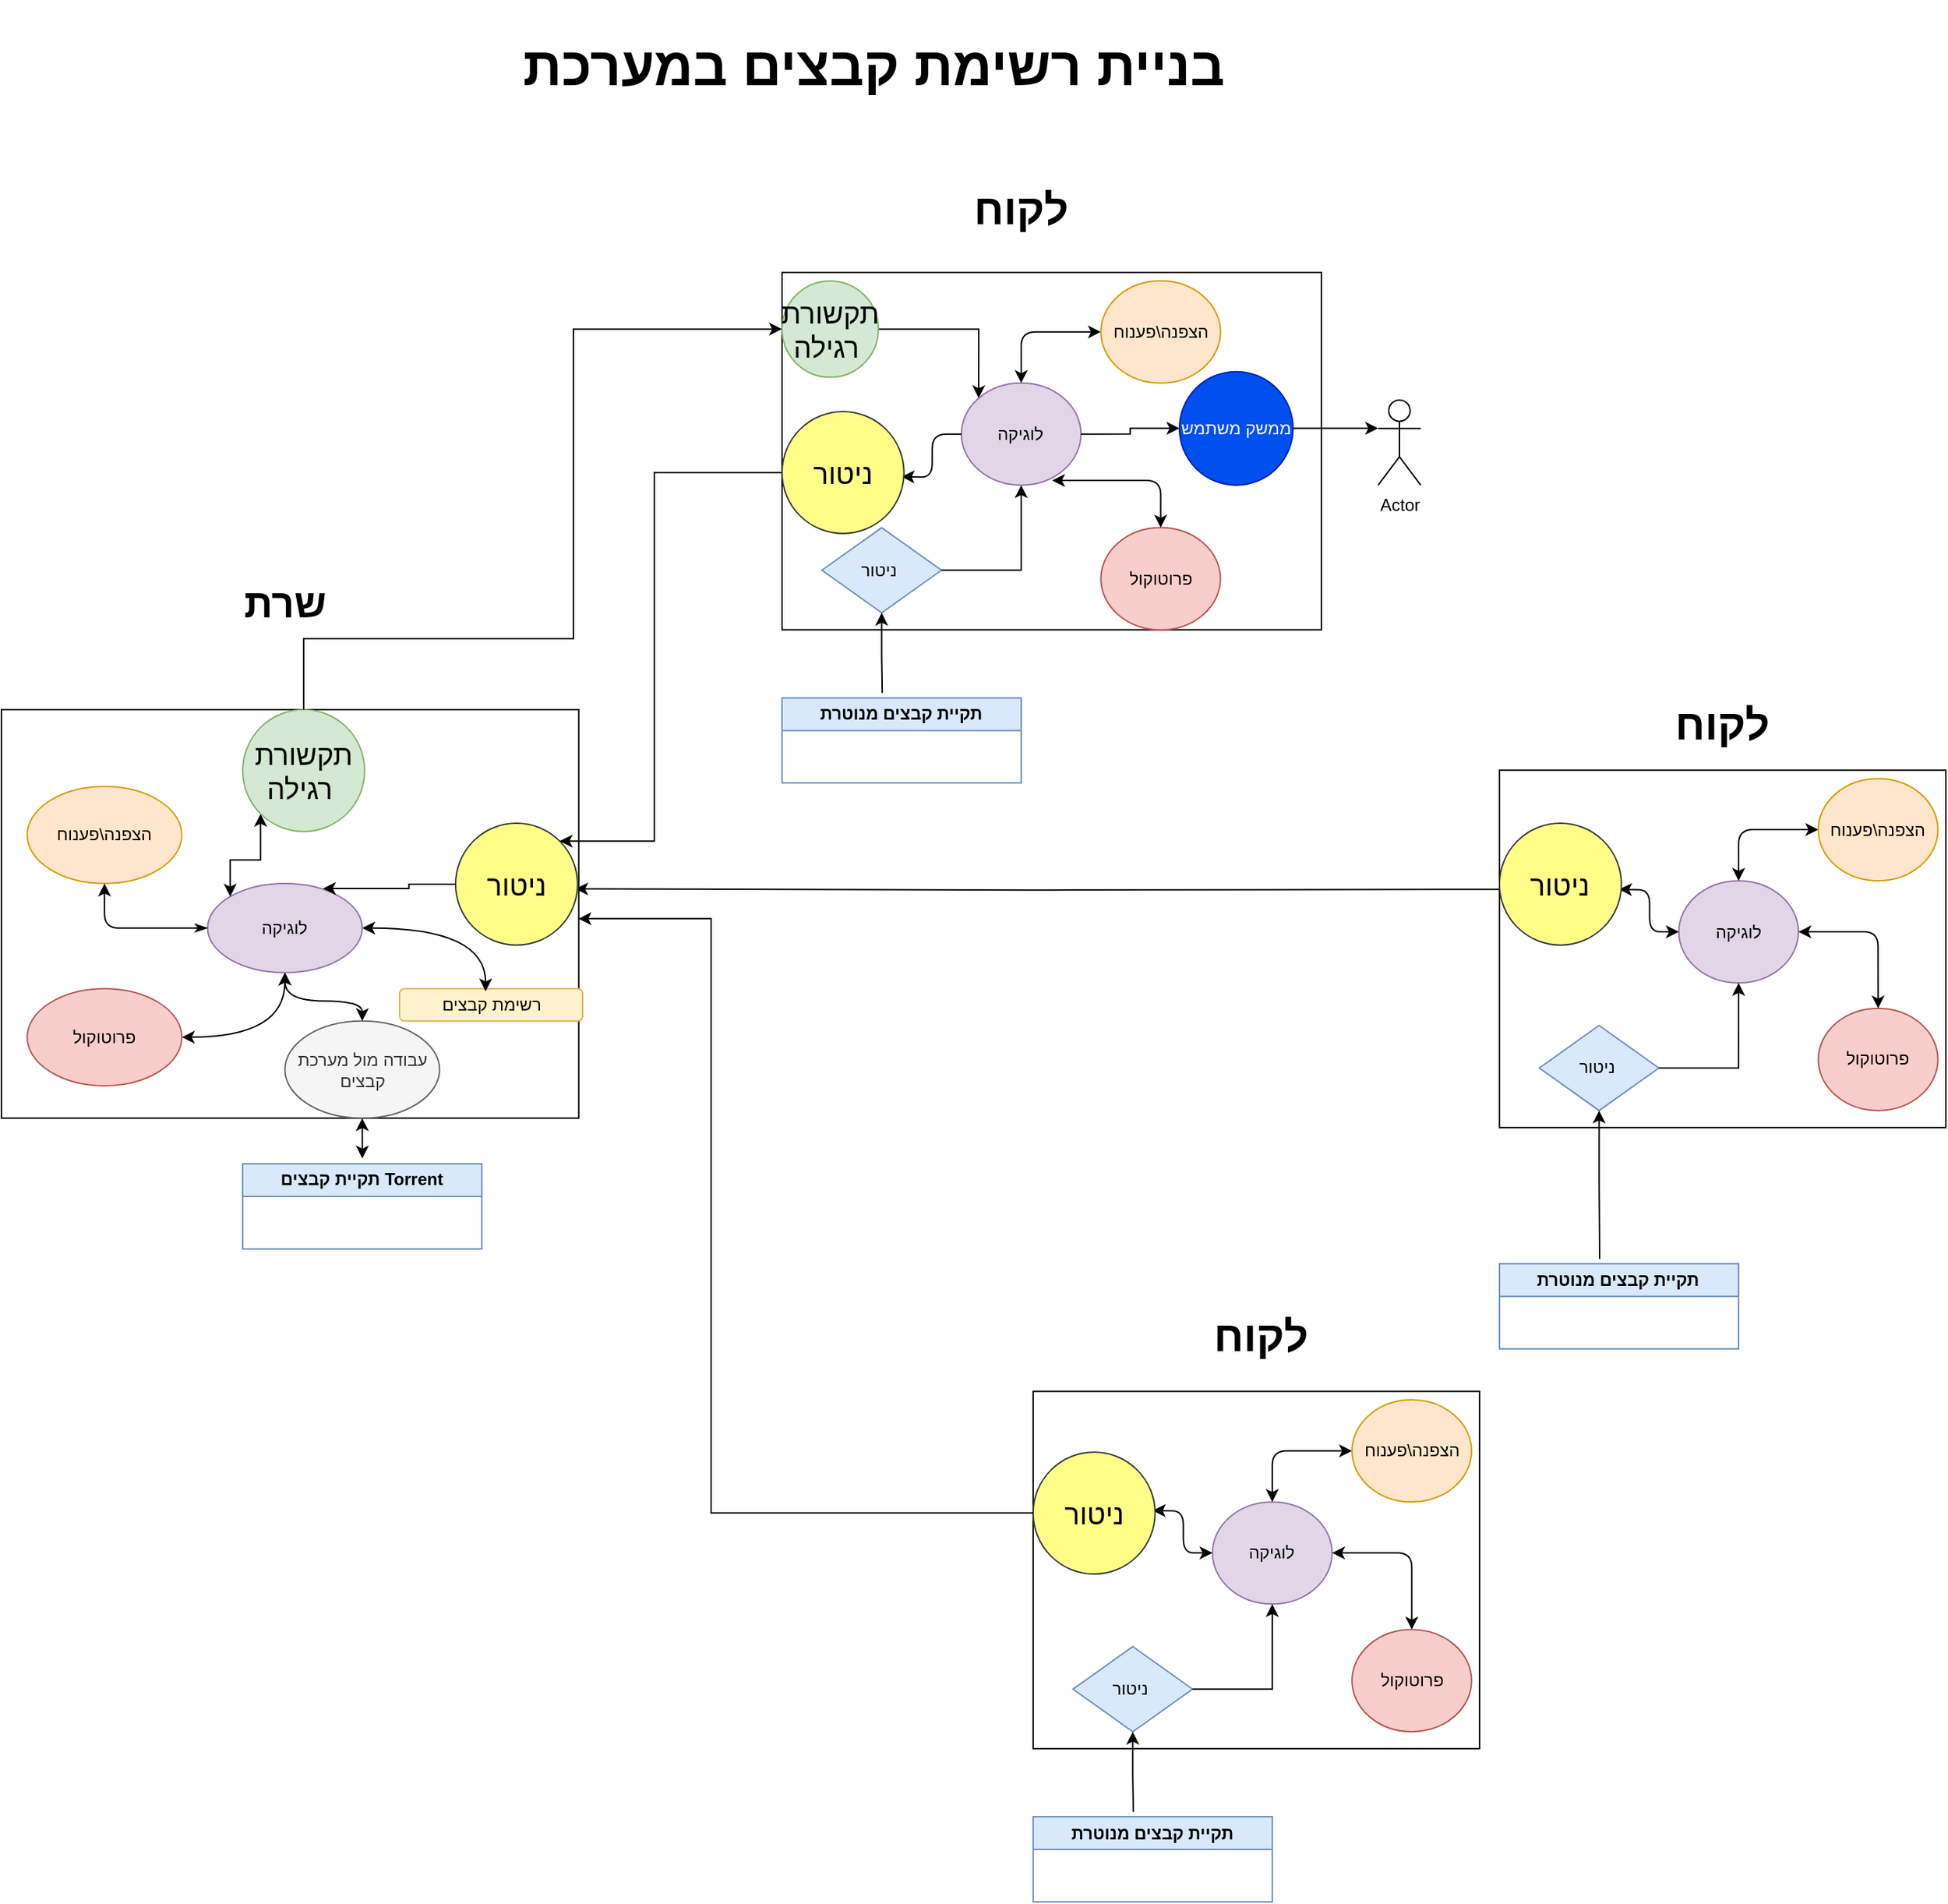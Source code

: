 <mxfile version="22.1.11" type="device" pages="2">
  <diagram name="‫עמוד-1‬" id="7ujGVMIC4xtKWr2U2t12">
    <mxGraphModel dx="1914" dy="966" grid="1" gridSize="10" guides="1" tooltips="1" connect="1" arrows="1" fold="1" page="1" pageScale="1" pageWidth="827" pageHeight="1169" math="0" shadow="0">
      <root>
        <mxCell id="0" />
        <mxCell id="1" parent="0" />
        <mxCell id="bLk-eUr5ARzQPCFEUJqk-20" value="&lt;h1 style=&quot;font-size: 38px;&quot;&gt;&amp;nbsp;בניית רשימת קבצים במערכת&amp;nbsp;&amp;nbsp;&lt;/h1&gt;" style="text;html=1;strokeColor=none;fillColor=none;spacing=5;spacingTop=-20;whiteSpace=wrap;overflow=hidden;rounded=0;fontSize=38;align=center;" parent="1" vertex="1">
          <mxGeometry x="490.21" y="70" width="720" height="60" as="geometry" />
        </mxCell>
        <mxCell id="k2CcHp0lFz3wV-T5hJr8-212" style="edgeStyle=orthogonalEdgeStyle;orthogonalLoop=1;jettySize=auto;html=1;entryX=1.044;entryY=0.472;entryDx=0;entryDy=0;entryPerimeter=0;startArrow=none;startFill=0;rounded=1;" parent="1" edge="1">
          <mxGeometry relative="1" as="geometry">
            <mxPoint x="1285.479" y="686.6" as="sourcePoint" />
            <mxPoint x="634.306" y="686.285" as="targetPoint" />
          </mxGeometry>
        </mxCell>
        <mxCell id="k2CcHp0lFz3wV-T5hJr8-114" value="." style="rounded=0;whiteSpace=wrap;html=1;" parent="1" vertex="1">
          <mxGeometry x="956.918" y="1040.295" width="314.521" height="251.794" as="geometry" />
        </mxCell>
        <mxCell id="k2CcHp0lFz3wV-T5hJr8-115" value="&lt;h1 style=&quot;font-size: 30px;&quot;&gt;לקוח&lt;/h1&gt;" style="text;html=1;strokeColor=none;fillColor=none;spacing=5;spacingTop=-20;whiteSpace=wrap;overflow=hidden;rounded=0;fontSize=30;align=center;" parent="1" vertex="1">
          <mxGeometry x="962.534" y="974.349" width="308.904" height="59.951" as="geometry" />
        </mxCell>
        <mxCell id="k2CcHp0lFz3wV-T5hJr8-116" value="תקיית קבצים מנוטרת" style="swimlane;whiteSpace=wrap;html=1;fillColor=#dae8fc;strokeColor=#6c8ebf;" parent="1" vertex="1">
          <mxGeometry x="956.918" y="1340.049" width="168.493" height="59.951" as="geometry" />
        </mxCell>
        <mxCell id="k2CcHp0lFz3wV-T5hJr8-118" value="ניטור&amp;nbsp;" style="rhombus;whiteSpace=wrap;html=1;fillColor=#dae8fc;strokeColor=#6c8ebf;" parent="1" vertex="1">
          <mxGeometry x="985" y="1220.147" width="84.247" height="59.951" as="geometry" />
        </mxCell>
        <mxCell id="k2CcHp0lFz3wV-T5hJr8-121" value="לוגיקה" style="ellipse;whiteSpace=wrap;html=1;fillColor=#e1d5e7;strokeColor=#9673a6;" parent="1" vertex="1">
          <mxGeometry x="1083.288" y="1118.231" width="84.247" height="71.941" as="geometry" />
        </mxCell>
        <mxCell id="k2CcHp0lFz3wV-T5hJr8-117" style="edgeStyle=orthogonalEdgeStyle;rounded=0;orthogonalLoop=1;jettySize=auto;html=1;" parent="1" source="k2CcHp0lFz3wV-T5hJr8-118" target="k2CcHp0lFz3wV-T5hJr8-121" edge="1">
          <mxGeometry relative="1" as="geometry" />
        </mxCell>
        <mxCell id="k2CcHp0lFz3wV-T5hJr8-122" value="פרוטוקול" style="ellipse;whiteSpace=wrap;html=1;fillColor=#f8cecc;strokeColor=#b85450;" parent="1" vertex="1">
          <mxGeometry x="1181.575" y="1208.157" width="84.247" height="71.941" as="geometry" />
        </mxCell>
        <mxCell id="k2CcHp0lFz3wV-T5hJr8-119" style="edgeStyle=orthogonalEdgeStyle;rounded=1;orthogonalLoop=1;jettySize=auto;html=1;startArrow=classic;startFill=1;" parent="1" source="k2CcHp0lFz3wV-T5hJr8-121" target="k2CcHp0lFz3wV-T5hJr8-122" edge="1">
          <mxGeometry relative="1" as="geometry" />
        </mxCell>
        <mxCell id="k2CcHp0lFz3wV-T5hJr8-123" style="edgeStyle=orthogonalEdgeStyle;orthogonalLoop=1;jettySize=auto;html=1;entryX=0.5;entryY=0;entryDx=0;entryDy=0;startArrow=classic;startFill=1;rounded=1;" parent="1" source="k2CcHp0lFz3wV-T5hJr8-124" target="k2CcHp0lFz3wV-T5hJr8-121" edge="1">
          <mxGeometry relative="1" as="geometry" />
        </mxCell>
        <mxCell id="k2CcHp0lFz3wV-T5hJr8-124" value="הצפנה\פענוח" style="ellipse;whiteSpace=wrap;html=1;fillColor=#ffe6cc;strokeColor=#d79b00;" parent="1" vertex="1">
          <mxGeometry x="1181.575" y="1046.29" width="84.247" height="71.941" as="geometry" />
        </mxCell>
        <mxCell id="k2CcHp0lFz3wV-T5hJr8-120" style="edgeStyle=orthogonalEdgeStyle;rounded=1;orthogonalLoop=1;jettySize=auto;html=1;entryX=1;entryY=0.5;entryDx=0;entryDy=0;startArrow=classic;startFill=1;" parent="1" source="k2CcHp0lFz3wV-T5hJr8-121" edge="1">
          <mxGeometry relative="1" as="geometry">
            <mxPoint x="1041.164" y="1124.226" as="targetPoint" />
          </mxGeometry>
        </mxCell>
        <mxCell id="k2CcHp0lFz3wV-T5hJr8-126" style="edgeStyle=orthogonalEdgeStyle;rounded=0;orthogonalLoop=1;jettySize=auto;html=1;entryX=0.419;entryY=-0.057;entryDx=0;entryDy=0;entryPerimeter=0;endArrow=none;endFill=0;startArrow=classic;startFill=1;" parent="1" source="k2CcHp0lFz3wV-T5hJr8-118" target="k2CcHp0lFz3wV-T5hJr8-116" edge="1">
          <mxGeometry relative="1" as="geometry" />
        </mxCell>
        <mxCell id="k2CcHp0lFz3wV-T5hJr8-185" value="." style="rounded=0;whiteSpace=wrap;html=1;" parent="1" vertex="1">
          <mxGeometry x="1285.479" y="602.654" width="314.521" height="251.794" as="geometry" />
        </mxCell>
        <mxCell id="k2CcHp0lFz3wV-T5hJr8-186" value="תקיית קבצים מנוטרת" style="swimlane;whiteSpace=wrap;html=1;fillColor=#dae8fc;strokeColor=#6c8ebf;" parent="1" vertex="1">
          <mxGeometry x="1285.479" y="950.369" width="168.493" height="59.951" as="geometry" />
        </mxCell>
        <mxCell id="k2CcHp0lFz3wV-T5hJr8-188" value="ניטור&amp;nbsp;" style="rhombus;whiteSpace=wrap;html=1;fillColor=#dae8fc;strokeColor=#6c8ebf;" parent="1" vertex="1">
          <mxGeometry x="1313.562" y="782.506" width="84.247" height="59.951" as="geometry" />
        </mxCell>
        <mxCell id="k2CcHp0lFz3wV-T5hJr8-191" value="לוגיקה" style="ellipse;whiteSpace=wrap;html=1;fillColor=#e1d5e7;strokeColor=#9673a6;" parent="1" vertex="1">
          <mxGeometry x="1411.849" y="680.59" width="84.247" height="71.941" as="geometry" />
        </mxCell>
        <mxCell id="k2CcHp0lFz3wV-T5hJr8-187" style="edgeStyle=orthogonalEdgeStyle;rounded=0;orthogonalLoop=1;jettySize=auto;html=1;" parent="1" source="k2CcHp0lFz3wV-T5hJr8-188" target="k2CcHp0lFz3wV-T5hJr8-191" edge="1">
          <mxGeometry relative="1" as="geometry" />
        </mxCell>
        <mxCell id="k2CcHp0lFz3wV-T5hJr8-192" value="פרוטוקול" style="ellipse;whiteSpace=wrap;html=1;fillColor=#f8cecc;strokeColor=#b85450;" parent="1" vertex="1">
          <mxGeometry x="1510.137" y="770.516" width="84.247" height="71.941" as="geometry" />
        </mxCell>
        <mxCell id="k2CcHp0lFz3wV-T5hJr8-189" style="edgeStyle=orthogonalEdgeStyle;rounded=1;orthogonalLoop=1;jettySize=auto;html=1;startArrow=classic;startFill=1;" parent="1" source="k2CcHp0lFz3wV-T5hJr8-191" target="k2CcHp0lFz3wV-T5hJr8-192" edge="1">
          <mxGeometry relative="1" as="geometry" />
        </mxCell>
        <mxCell id="k2CcHp0lFz3wV-T5hJr8-193" style="edgeStyle=orthogonalEdgeStyle;orthogonalLoop=1;jettySize=auto;html=1;entryX=0.5;entryY=0;entryDx=0;entryDy=0;startArrow=classic;startFill=1;rounded=1;" parent="1" source="k2CcHp0lFz3wV-T5hJr8-194" target="k2CcHp0lFz3wV-T5hJr8-191" edge="1">
          <mxGeometry relative="1" as="geometry" />
        </mxCell>
        <mxCell id="k2CcHp0lFz3wV-T5hJr8-194" value="הצפנה\פענוח" style="ellipse;whiteSpace=wrap;html=1;fillColor=#ffe6cc;strokeColor=#d79b00;" parent="1" vertex="1">
          <mxGeometry x="1510.137" y="608.649" width="84.247" height="71.941" as="geometry" />
        </mxCell>
        <mxCell id="k2CcHp0lFz3wV-T5hJr8-190" style="edgeStyle=orthogonalEdgeStyle;rounded=1;orthogonalLoop=1;jettySize=auto;html=1;entryX=1;entryY=0.5;entryDx=0;entryDy=0;startArrow=classic;startFill=1;" parent="1" source="k2CcHp0lFz3wV-T5hJr8-191" edge="1">
          <mxGeometry relative="1" as="geometry">
            <mxPoint x="1369.726" y="686.585" as="targetPoint" />
          </mxGeometry>
        </mxCell>
        <mxCell id="k2CcHp0lFz3wV-T5hJr8-196" style="edgeStyle=orthogonalEdgeStyle;rounded=0;orthogonalLoop=1;jettySize=auto;html=1;entryX=0.419;entryY=-0.057;entryDx=0;entryDy=0;entryPerimeter=0;endArrow=none;endFill=0;startArrow=classic;startFill=1;" parent="1" source="k2CcHp0lFz3wV-T5hJr8-188" target="k2CcHp0lFz3wV-T5hJr8-186" edge="1">
          <mxGeometry relative="1" as="geometry" />
        </mxCell>
        <mxCell id="k2CcHp0lFz3wV-T5hJr8-197" value="." style="rounded=0;whiteSpace=wrap;html=1;" parent="1" vertex="1">
          <mxGeometry x="780" y="251.94" width="380" height="251.79" as="geometry" />
        </mxCell>
        <mxCell id="k2CcHp0lFz3wV-T5hJr8-198" value="&lt;h1 style=&quot;font-size: 30px;&quot;&gt;לקוח&lt;/h1&gt;" style="text;html=1;strokeColor=none;fillColor=none;spacing=5;spacingTop=-20;whiteSpace=wrap;overflow=hidden;rounded=0;fontSize=30;align=center;" parent="1" vertex="1">
          <mxGeometry x="794.041" y="180" width="308.904" height="59.951" as="geometry" />
        </mxCell>
        <mxCell id="k2CcHp0lFz3wV-T5hJr8-199" value="תקיית קבצים מנוטרת" style="swimlane;whiteSpace=wrap;html=1;fillColor=#dae8fc;strokeColor=#6c8ebf;" parent="1" vertex="1">
          <mxGeometry x="780" y="551.695" width="168.493" height="59.951" as="geometry" />
        </mxCell>
        <mxCell id="k2CcHp0lFz3wV-T5hJr8-201" value="ניטור&amp;nbsp;" style="rhombus;whiteSpace=wrap;html=1;fillColor=#dae8fc;strokeColor=#6c8ebf;" parent="1" vertex="1">
          <mxGeometry x="808.082" y="431.794" width="84.247" height="59.951" as="geometry" />
        </mxCell>
        <mxCell id="k2CcHp0lFz3wV-T5hJr8-204" value="לוגיקה" style="ellipse;whiteSpace=wrap;html=1;fillColor=#e1d5e7;strokeColor=#9673a6;" parent="1" vertex="1">
          <mxGeometry x="906.37" y="329.877" width="84.247" height="71.941" as="geometry" />
        </mxCell>
        <mxCell id="k2CcHp0lFz3wV-T5hJr8-200" style="edgeStyle=orthogonalEdgeStyle;rounded=0;orthogonalLoop=1;jettySize=auto;html=1;" parent="1" source="k2CcHp0lFz3wV-T5hJr8-201" target="k2CcHp0lFz3wV-T5hJr8-204" edge="1">
          <mxGeometry relative="1" as="geometry" />
        </mxCell>
        <mxCell id="k2CcHp0lFz3wV-T5hJr8-205" value="פרוטוקול" style="ellipse;whiteSpace=wrap;html=1;fillColor=#f8cecc;strokeColor=#b85450;" parent="1" vertex="1">
          <mxGeometry x="1004.658" y="431.793" width="84.247" height="71.941" as="geometry" />
        </mxCell>
        <mxCell id="k2CcHp0lFz3wV-T5hJr8-202" style="edgeStyle=orthogonalEdgeStyle;rounded=1;orthogonalLoop=1;jettySize=auto;html=1;startArrow=classic;startFill=1;exitX=0.758;exitY=0.954;exitDx=0;exitDy=0;exitPerimeter=0;" parent="1" source="k2CcHp0lFz3wV-T5hJr8-204" target="k2CcHp0lFz3wV-T5hJr8-205" edge="1">
          <mxGeometry relative="1" as="geometry" />
        </mxCell>
        <mxCell id="k2CcHp0lFz3wV-T5hJr8-206" style="edgeStyle=orthogonalEdgeStyle;orthogonalLoop=1;jettySize=auto;html=1;entryX=0.5;entryY=0;entryDx=0;entryDy=0;startArrow=classic;startFill=1;rounded=1;" parent="1" source="k2CcHp0lFz3wV-T5hJr8-207" target="k2CcHp0lFz3wV-T5hJr8-204" edge="1">
          <mxGeometry relative="1" as="geometry" />
        </mxCell>
        <mxCell id="k2CcHp0lFz3wV-T5hJr8-207" value="הצפנה\פענוח" style="ellipse;whiteSpace=wrap;html=1;fillColor=#ffe6cc;strokeColor=#d79b00;" parent="1" vertex="1">
          <mxGeometry x="1004.658" y="257.936" width="84.247" height="71.941" as="geometry" />
        </mxCell>
        <mxCell id="k2CcHp0lFz3wV-T5hJr8-203" style="edgeStyle=orthogonalEdgeStyle;rounded=1;orthogonalLoop=1;jettySize=auto;html=1;entryX=1;entryY=0.5;entryDx=0;entryDy=0;startArrow=none;startFill=0;" parent="1" source="k2CcHp0lFz3wV-T5hJr8-204" edge="1">
          <mxGeometry relative="1" as="geometry">
            <mxPoint x="864.247" y="395.822" as="targetPoint" />
          </mxGeometry>
        </mxCell>
        <mxCell id="k2CcHp0lFz3wV-T5hJr8-209" style="edgeStyle=orthogonalEdgeStyle;rounded=0;orthogonalLoop=1;jettySize=auto;html=1;entryX=0.419;entryY=-0.057;entryDx=0;entryDy=0;entryPerimeter=0;endArrow=none;endFill=0;startArrow=classic;startFill=1;" parent="1" source="k2CcHp0lFz3wV-T5hJr8-201" target="k2CcHp0lFz3wV-T5hJr8-199" edge="1">
          <mxGeometry relative="1" as="geometry" />
        </mxCell>
        <mxCell id="k2CcHp0lFz3wV-T5hJr8-210" value="&lt;h1 style=&quot;font-size: 30px;&quot;&gt;לקוח&lt;/h1&gt;" style="text;html=1;strokeColor=none;fillColor=none;spacing=5;spacingTop=-20;whiteSpace=wrap;overflow=hidden;rounded=0;fontSize=30;align=center;" parent="1" vertex="1">
          <mxGeometry x="1288.288" y="542.703" width="308.904" height="59.951" as="geometry" />
        </mxCell>
        <mxCell id="k2CcHp0lFz3wV-T5hJr8-220" value="" style="group" parent="1" vertex="1" connectable="0">
          <mxGeometry x="230" y="540" width="409.5" height="427.5" as="geometry" />
        </mxCell>
        <mxCell id="k2CcHp0lFz3wV-T5hJr8-155" value="" style="rounded=0;whiteSpace=wrap;html=1;container=0;" parent="k2CcHp0lFz3wV-T5hJr8-220" vertex="1">
          <mxGeometry y="20" width="406.78" height="287.8" as="geometry" />
        </mxCell>
        <mxCell id="k2CcHp0lFz3wV-T5hJr8-160" value="לוגיקה" style="ellipse;whiteSpace=wrap;html=1;fillColor=#e1d5e7;strokeColor=#9673a6;container=0;" parent="k2CcHp0lFz3wV-T5hJr8-220" vertex="1">
          <mxGeometry x="145.277" y="142.5" width="108.958" height="62.7" as="geometry" />
        </mxCell>
        <mxCell id="k2CcHp0lFz3wV-T5hJr8-161" style="edgeStyle=orthogonalEdgeStyle;orthogonalLoop=1;jettySize=auto;html=1;curved=1;startArrow=classic;startFill=1;" parent="k2CcHp0lFz3wV-T5hJr8-220" source="k2CcHp0lFz3wV-T5hJr8-162" target="k2CcHp0lFz3wV-T5hJr8-160" edge="1">
          <mxGeometry relative="1" as="geometry" />
        </mxCell>
        <mxCell id="k2CcHp0lFz3wV-T5hJr8-162" value="פרוטוקול" style="ellipse;whiteSpace=wrap;html=1;fillColor=#f8cecc;strokeColor=#b85450;container=0;" parent="k2CcHp0lFz3wV-T5hJr8-220" vertex="1">
          <mxGeometry x="18.16" y="216.6" width="108.958" height="68.4" as="geometry" />
        </mxCell>
        <mxCell id="k2CcHp0lFz3wV-T5hJr8-164" value="עבודה מול מערכת קבצים" style="ellipse;whiteSpace=wrap;html=1;fillColor=#f5f5f5;fontColor=#333333;strokeColor=#666666;container=0;" parent="k2CcHp0lFz3wV-T5hJr8-220" vertex="1">
          <mxGeometry x="199.756" y="239.4" width="108.958" height="68.4" as="geometry" />
        </mxCell>
        <mxCell id="k2CcHp0lFz3wV-T5hJr8-159" style="edgeStyle=orthogonalEdgeStyle;orthogonalLoop=1;jettySize=auto;html=1;curved=1;startArrow=classic;startFill=1;" parent="k2CcHp0lFz3wV-T5hJr8-220" source="k2CcHp0lFz3wV-T5hJr8-160" target="k2CcHp0lFz3wV-T5hJr8-164" edge="1">
          <mxGeometry relative="1" as="geometry" />
        </mxCell>
        <mxCell id="k2CcHp0lFz3wV-T5hJr8-163" style="edgeStyle=orthogonalEdgeStyle;rounded=0;orthogonalLoop=1;jettySize=auto;html=1;startArrow=classic;startFill=1;endArrow=classic;endFill=1;" parent="k2CcHp0lFz3wV-T5hJr8-220" source="k2CcHp0lFz3wV-T5hJr8-164" edge="1">
          <mxGeometry relative="1" as="geometry">
            <mxPoint x="254.3" y="336.3" as="targetPoint" />
          </mxGeometry>
        </mxCell>
        <mxCell id="k2CcHp0lFz3wV-T5hJr8-166" value="רשימת קבצים" style="rounded=1;whiteSpace=wrap;html=1;fillColor=#fff2cc;strokeColor=#d6b656;container=0;" parent="k2CcHp0lFz3wV-T5hJr8-220" vertex="1">
          <mxGeometry x="280.567" y="216.6" width="128.933" height="22.8" as="geometry" />
        </mxCell>
        <mxCell id="k2CcHp0lFz3wV-T5hJr8-167" value="הצפנה\פענוח" style="ellipse;whiteSpace=wrap;html=1;fillColor=#ffe6cc;strokeColor=#d79b00;container=0;" parent="k2CcHp0lFz3wV-T5hJr8-220" vertex="1">
          <mxGeometry x="18.16" y="74.1" width="108.958" height="68.4" as="geometry" />
        </mxCell>
        <mxCell id="k2CcHp0lFz3wV-T5hJr8-158" style="edgeStyle=orthogonalEdgeStyle;rounded=1;orthogonalLoop=1;jettySize=auto;html=1;entryX=0.5;entryY=1;entryDx=0;entryDy=0;startArrow=classicThin;startFill=1;" parent="k2CcHp0lFz3wV-T5hJr8-220" source="k2CcHp0lFz3wV-T5hJr8-160" target="k2CcHp0lFz3wV-T5hJr8-167" edge="1">
          <mxGeometry relative="1" as="geometry" />
        </mxCell>
        <mxCell id="k2CcHp0lFz3wV-T5hJr8-169" style="edgeStyle=orthogonalEdgeStyle;orthogonalLoop=1;jettySize=auto;html=1;entryX=0.47;entryY=0.084;entryDx=0;entryDy=0;entryPerimeter=0;startArrow=classic;startFill=1;curved=1;" parent="k2CcHp0lFz3wV-T5hJr8-220" source="k2CcHp0lFz3wV-T5hJr8-160" target="k2CcHp0lFz3wV-T5hJr8-166" edge="1">
          <mxGeometry relative="1" as="geometry" />
        </mxCell>
        <mxCell id="1ok491VWD78UGWWCwTcO-4" style="edgeStyle=orthogonalEdgeStyle;rounded=0;orthogonalLoop=1;jettySize=auto;html=1;entryX=0;entryY=0;entryDx=0;entryDy=0;exitX=0;exitY=1;exitDx=0;exitDy=0;startArrow=classic;startFill=1;" edge="1" parent="k2CcHp0lFz3wV-T5hJr8-220" source="1ok491VWD78UGWWCwTcO-5" target="k2CcHp0lFz3wV-T5hJr8-160">
          <mxGeometry relative="1" as="geometry">
            <mxPoint x="184.004" y="102.6" as="sourcePoint" />
          </mxGeometry>
        </mxCell>
        <mxCell id="1ok491VWD78UGWWCwTcO-5" value="&lt;font style=&quot;font-size: 20px;&quot;&gt;תקשורת רגילה&amp;nbsp;&lt;/font&gt;" style="ellipse;whiteSpace=wrap;html=1;aspect=fixed;fillColor=#d5e8d4;strokeColor=#82b366;" vertex="1" parent="k2CcHp0lFz3wV-T5hJr8-220">
          <mxGeometry x="170" y="20" width="85.91" height="85.91" as="geometry" />
        </mxCell>
        <mxCell id="1ok491VWD78UGWWCwTcO-10" value="תקיית קבצים Torrent" style="swimlane;whiteSpace=wrap;html=1;fillColor=#dae8fc;strokeColor=#6c8ebf;" vertex="1" parent="k2CcHp0lFz3wV-T5hJr8-220">
          <mxGeometry x="169.989" y="339.999" width="168.493" height="59.951" as="geometry" />
        </mxCell>
        <mxCell id="1ok491VWD78UGWWCwTcO-14" value="&lt;font style=&quot;font-size: 20px;&quot;&gt;ניטור&lt;/font&gt;" style="ellipse;whiteSpace=wrap;html=1;aspect=fixed;fillColor=#ffff88;strokeColor=#36393d;" vertex="1" parent="k2CcHp0lFz3wV-T5hJr8-220">
          <mxGeometry x="320" y="100" width="85.91" height="85.91" as="geometry" />
        </mxCell>
        <mxCell id="1ok491VWD78UGWWCwTcO-15" style="edgeStyle=orthogonalEdgeStyle;rounded=0;orthogonalLoop=1;jettySize=auto;html=1;entryX=0.746;entryY=0.056;entryDx=0;entryDy=0;entryPerimeter=0;" edge="1" parent="k2CcHp0lFz3wV-T5hJr8-220" source="1ok491VWD78UGWWCwTcO-14" target="k2CcHp0lFz3wV-T5hJr8-160">
          <mxGeometry relative="1" as="geometry" />
        </mxCell>
        <mxCell id="_QpsH1dszZciqiZPx0bO-1" value="Actor" style="shape=umlActor;verticalLabelPosition=bottom;verticalAlign=top;html=1;outlineConnect=0;" parent="1" vertex="1">
          <mxGeometry x="1200" y="341.82" width="30" height="60" as="geometry" />
        </mxCell>
        <mxCell id="1ok491VWD78UGWWCwTcO-2" style="edgeStyle=orthogonalEdgeStyle;rounded=0;orthogonalLoop=1;jettySize=auto;html=1;entryX=1;entryY=0.5;entryDx=0;entryDy=0;startArrow=classic;startFill=1;endArrow=none;endFill=0;" edge="1" parent="1" source="1ok491VWD78UGWWCwTcO-1" target="k2CcHp0lFz3wV-T5hJr8-204">
          <mxGeometry relative="1" as="geometry" />
        </mxCell>
        <mxCell id="1ok491VWD78UGWWCwTcO-1" value="ממשק משתמש" style="ellipse;whiteSpace=wrap;html=1;aspect=fixed;fillColor=#0050ef;fontColor=#ffffff;strokeColor=#001DBC;" vertex="1" parent="1">
          <mxGeometry x="1060" y="321.82" width="80" height="80" as="geometry" />
        </mxCell>
        <mxCell id="1ok491VWD78UGWWCwTcO-3" style="edgeStyle=orthogonalEdgeStyle;rounded=0;orthogonalLoop=1;jettySize=auto;html=1;entryX=0;entryY=0.333;entryDx=0;entryDy=0;entryPerimeter=0;" edge="1" parent="1" source="1ok491VWD78UGWWCwTcO-1" target="_QpsH1dszZciqiZPx0bO-1">
          <mxGeometry relative="1" as="geometry" />
        </mxCell>
        <mxCell id="k2CcHp0lFz3wV-T5hJr8-156" value="&lt;h1 style=&quot;font-size: 28px;&quot;&gt;שרת&lt;/h1&gt;" style="text;html=1;strokeColor=none;fillColor=none;spacing=5;spacingTop=-20;whiteSpace=wrap;overflow=hidden;rounded=0;fontSize=28;align=center;container=0;" parent="1" vertex="1">
          <mxGeometry x="230" y="460" width="399.512" height="57.0" as="geometry" />
        </mxCell>
        <mxCell id="1ok491VWD78UGWWCwTcO-9" style="edgeStyle=orthogonalEdgeStyle;rounded=0;orthogonalLoop=1;jettySize=auto;html=1;entryX=0;entryY=0;entryDx=0;entryDy=0;" edge="1" parent="1" source="1ok491VWD78UGWWCwTcO-7" target="k2CcHp0lFz3wV-T5hJr8-204">
          <mxGeometry relative="1" as="geometry" />
        </mxCell>
        <mxCell id="1ok491VWD78UGWWCwTcO-7" value="&lt;font style=&quot;font-size: 20px;&quot;&gt;תקשורת רגילה&amp;nbsp;&lt;/font&gt;" style="ellipse;whiteSpace=wrap;html=1;aspect=fixed;fillColor=#d5e8d4;strokeColor=#82b366;" vertex="1" parent="1">
          <mxGeometry x="780" y="257.94" width="67.85" height="67.85" as="geometry" />
        </mxCell>
        <mxCell id="1ok491VWD78UGWWCwTcO-8" style="edgeStyle=orthogonalEdgeStyle;rounded=0;orthogonalLoop=1;jettySize=auto;html=1;entryX=0;entryY=0.5;entryDx=0;entryDy=0;" edge="1" parent="1" source="1ok491VWD78UGWWCwTcO-5" target="1ok491VWD78UGWWCwTcO-7">
          <mxGeometry relative="1" as="geometry">
            <Array as="points">
              <mxPoint x="443" y="510" />
              <mxPoint x="633" y="510" />
              <mxPoint x="633" y="292" />
            </Array>
          </mxGeometry>
        </mxCell>
        <mxCell id="1ok491VWD78UGWWCwTcO-11" value="&lt;font style=&quot;font-size: 20px;&quot;&gt;ניטור&lt;/font&gt;" style="ellipse;whiteSpace=wrap;html=1;aspect=fixed;fillColor=#ffff88;strokeColor=#36393d;" vertex="1" parent="1">
          <mxGeometry x="956.92" y="1083.09" width="85.91" height="85.91" as="geometry" />
        </mxCell>
        <mxCell id="1ok491VWD78UGWWCwTcO-12" value="&lt;font style=&quot;font-size: 20px;&quot;&gt;ניטור&lt;/font&gt;" style="ellipse;whiteSpace=wrap;html=1;aspect=fixed;fillColor=#ffff88;strokeColor=#36393d;" vertex="1" parent="1">
          <mxGeometry x="1285.48" y="640" width="85.91" height="85.91" as="geometry" />
        </mxCell>
        <mxCell id="1ok491VWD78UGWWCwTcO-16" style="edgeStyle=orthogonalEdgeStyle;rounded=0;orthogonalLoop=1;jettySize=auto;html=1;entryX=1;entryY=0;entryDx=0;entryDy=0;" edge="1" parent="1" source="1ok491VWD78UGWWCwTcO-13" target="1ok491VWD78UGWWCwTcO-14">
          <mxGeometry relative="1" as="geometry">
            <Array as="points">
              <mxPoint x="690" y="393" />
              <mxPoint x="690" y="653" />
            </Array>
          </mxGeometry>
        </mxCell>
        <mxCell id="1ok491VWD78UGWWCwTcO-13" value="&lt;font style=&quot;font-size: 20px;&quot;&gt;ניטור&lt;/font&gt;" style="ellipse;whiteSpace=wrap;html=1;aspect=fixed;fillColor=#ffff88;strokeColor=#36393d;" vertex="1" parent="1">
          <mxGeometry x="780" y="350.0" width="85.91" height="85.91" as="geometry" />
        </mxCell>
        <mxCell id="1ok491VWD78UGWWCwTcO-17" style="edgeStyle=orthogonalEdgeStyle;rounded=0;orthogonalLoop=1;jettySize=auto;html=1;entryX=1.007;entryY=0.783;entryDx=0;entryDy=0;entryPerimeter=0;" edge="1" parent="1" source="1ok491VWD78UGWWCwTcO-11" target="1ok491VWD78UGWWCwTcO-14">
          <mxGeometry relative="1" as="geometry">
            <Array as="points">
              <mxPoint x="730" y="1126" />
              <mxPoint x="730" y="707" />
            </Array>
          </mxGeometry>
        </mxCell>
      </root>
    </mxGraphModel>
  </diagram>
  <diagram id="w-Ln1UiFjOK_LUurywYE" name="‫עמוד-2‬">
    <mxGraphModel dx="798" dy="411" grid="1" gridSize="10" guides="1" tooltips="1" connect="1" arrows="1" fold="1" page="1" pageScale="1" pageWidth="827" pageHeight="1169" math="0" shadow="0">
      <root>
        <mxCell id="0" />
        <mxCell id="1" parent="0" />
      </root>
    </mxGraphModel>
  </diagram>
</mxfile>
